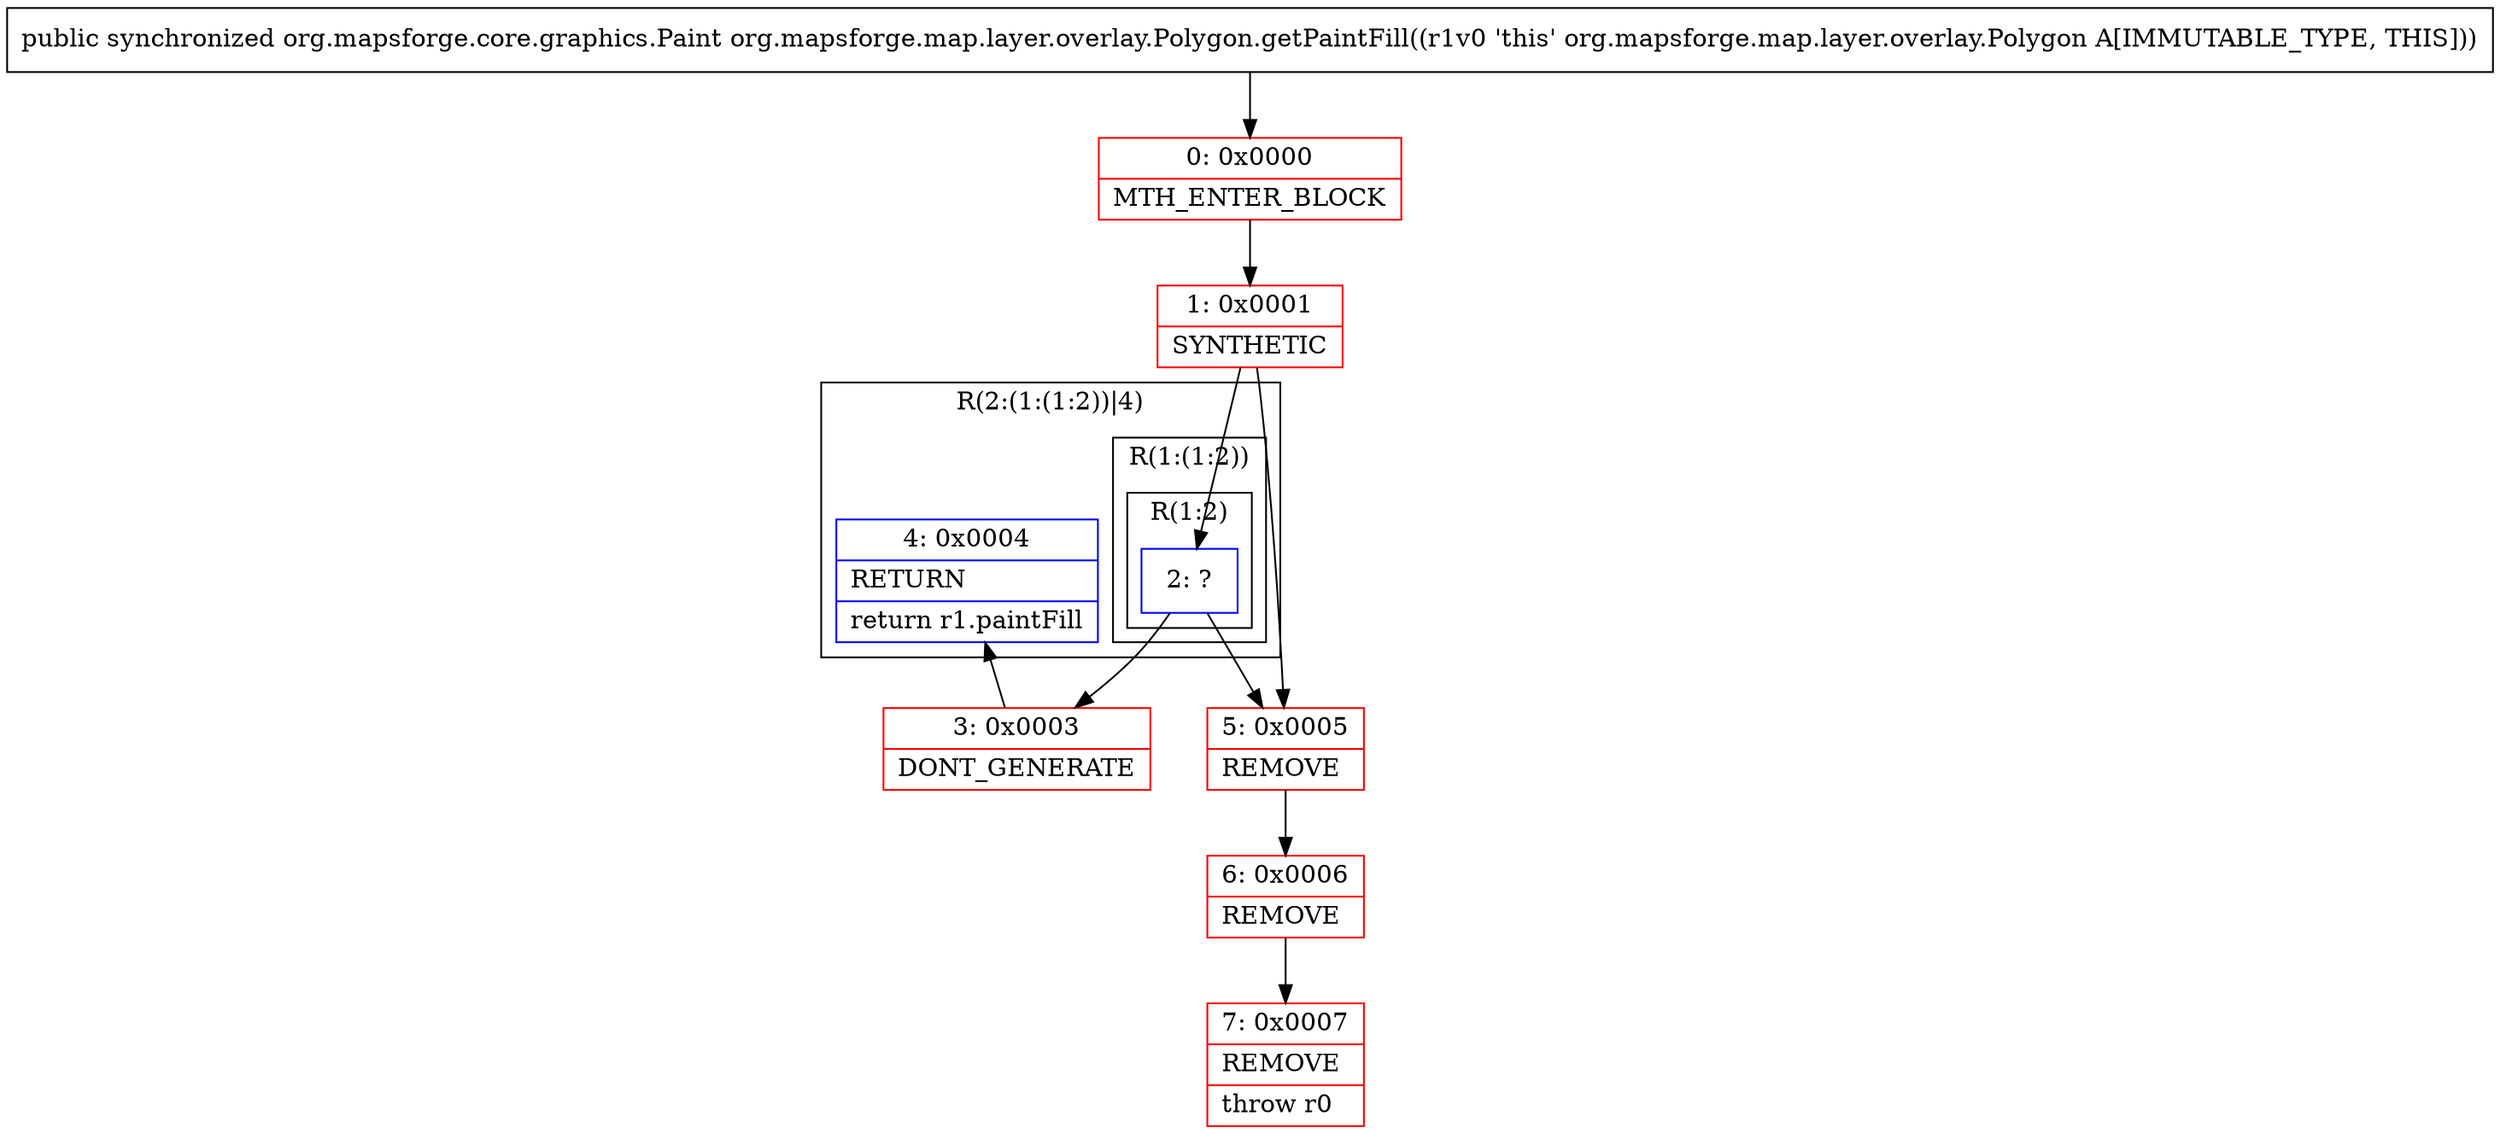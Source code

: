 digraph "CFG fororg.mapsforge.map.layer.overlay.Polygon.getPaintFill()Lorg\/mapsforge\/core\/graphics\/Paint;" {
subgraph cluster_Region_1805674233 {
label = "R(2:(1:(1:2))|4)";
node [shape=record,color=blue];
subgraph cluster_Region_1885057207 {
label = "R(1:(1:2))";
node [shape=record,color=blue];
subgraph cluster_Region_417537072 {
label = "R(1:2)";
node [shape=record,color=blue];
Node_2 [shape=record,label="{2\:\ ?}"];
}
}
Node_4 [shape=record,label="{4\:\ 0x0004|RETURN\l|return r1.paintFill\l}"];
}
Node_0 [shape=record,color=red,label="{0\:\ 0x0000|MTH_ENTER_BLOCK\l}"];
Node_1 [shape=record,color=red,label="{1\:\ 0x0001|SYNTHETIC\l}"];
Node_3 [shape=record,color=red,label="{3\:\ 0x0003|DONT_GENERATE\l}"];
Node_5 [shape=record,color=red,label="{5\:\ 0x0005|REMOVE\l}"];
Node_6 [shape=record,color=red,label="{6\:\ 0x0006|REMOVE\l}"];
Node_7 [shape=record,color=red,label="{7\:\ 0x0007|REMOVE\l|throw r0\l}"];
MethodNode[shape=record,label="{public synchronized org.mapsforge.core.graphics.Paint org.mapsforge.map.layer.overlay.Polygon.getPaintFill((r1v0 'this' org.mapsforge.map.layer.overlay.Polygon A[IMMUTABLE_TYPE, THIS])) }"];
MethodNode -> Node_0;
Node_2 -> Node_3;
Node_2 -> Node_5;
Node_0 -> Node_1;
Node_1 -> Node_2;
Node_1 -> Node_5;
Node_3 -> Node_4;
Node_5 -> Node_6;
Node_6 -> Node_7;
}

